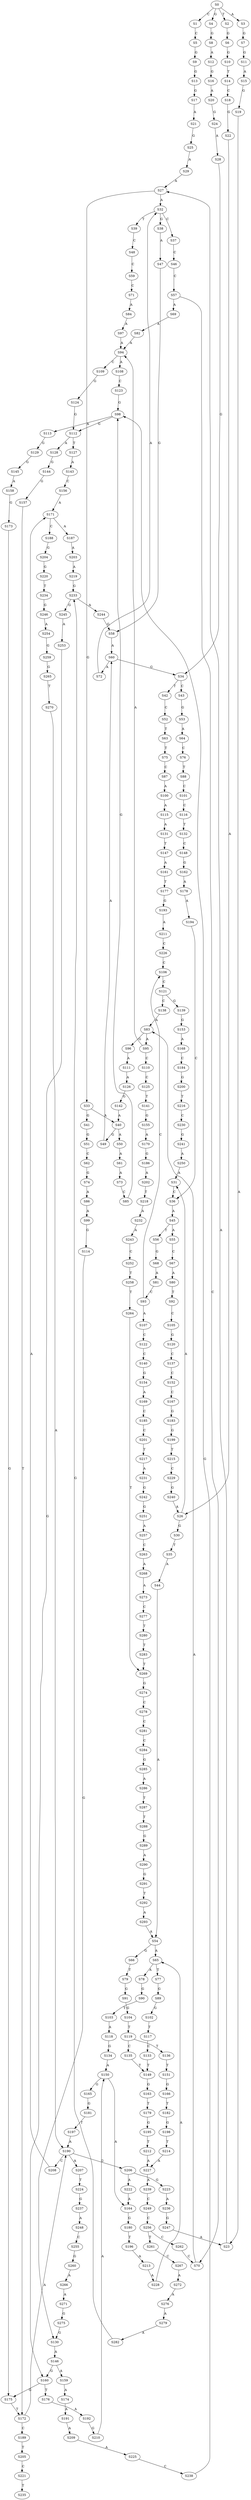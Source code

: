 strict digraph  {
	S0 -> S1 [ label = C ];
	S0 -> S2 [ label = T ];
	S0 -> S3 [ label = A ];
	S0 -> S4 [ label = G ];
	S1 -> S5 [ label = C ];
	S2 -> S6 [ label = G ];
	S3 -> S7 [ label = G ];
	S4 -> S8 [ label = G ];
	S5 -> S9 [ label = G ];
	S6 -> S10 [ label = G ];
	S7 -> S11 [ label = G ];
	S8 -> S12 [ label = A ];
	S9 -> S13 [ label = G ];
	S10 -> S14 [ label = T ];
	S11 -> S15 [ label = A ];
	S12 -> S16 [ label = G ];
	S13 -> S17 [ label = G ];
	S14 -> S18 [ label = C ];
	S15 -> S19 [ label = G ];
	S16 -> S20 [ label = A ];
	S17 -> S21 [ label = A ];
	S18 -> S22 [ label = G ];
	S19 -> S23 [ label = A ];
	S20 -> S24 [ label = G ];
	S21 -> S25 [ label = G ];
	S22 -> S26 [ label = A ];
	S23 -> S27 [ label = A ];
	S24 -> S28 [ label = A ];
	S25 -> S29 [ label = A ];
	S26 -> S30 [ label = G ];
	S26 -> S31 [ label = A ];
	S27 -> S32 [ label = A ];
	S27 -> S33 [ label = G ];
	S28 -> S34 [ label = G ];
	S29 -> S27 [ label = A ];
	S30 -> S35 [ label = T ];
	S31 -> S36 [ label = C ];
	S32 -> S37 [ label = C ];
	S32 -> S38 [ label = G ];
	S32 -> S39 [ label = T ];
	S33 -> S40 [ label = A ];
	S33 -> S41 [ label = G ];
	S34 -> S42 [ label = T ];
	S34 -> S43 [ label = C ];
	S35 -> S44 [ label = A ];
	S36 -> S45 [ label = A ];
	S37 -> S46 [ label = C ];
	S38 -> S47 [ label = A ];
	S39 -> S48 [ label = C ];
	S40 -> S49 [ label = G ];
	S40 -> S50 [ label = A ];
	S41 -> S51 [ label = G ];
	S42 -> S52 [ label = C ];
	S43 -> S53 [ label = G ];
	S44 -> S54 [ label = A ];
	S45 -> S55 [ label = A ];
	S45 -> S56 [ label = T ];
	S46 -> S57 [ label = C ];
	S47 -> S58 [ label = G ];
	S48 -> S59 [ label = C ];
	S49 -> S60 [ label = A ];
	S50 -> S61 [ label = A ];
	S51 -> S62 [ label = C ];
	S52 -> S63 [ label = T ];
	S53 -> S64 [ label = A ];
	S54 -> S65 [ label = A ];
	S54 -> S66 [ label = G ];
	S55 -> S67 [ label = C ];
	S56 -> S68 [ label = G ];
	S57 -> S69 [ label = A ];
	S57 -> S70 [ label = C ];
	S58 -> S60 [ label = A ];
	S59 -> S71 [ label = C ];
	S60 -> S72 [ label = A ];
	S60 -> S34 [ label = G ];
	S61 -> S73 [ label = A ];
	S62 -> S74 [ label = G ];
	S63 -> S75 [ label = T ];
	S64 -> S76 [ label = C ];
	S65 -> S77 [ label = T ];
	S65 -> S78 [ label = A ];
	S66 -> S79 [ label = T ];
	S67 -> S80 [ label = A ];
	S68 -> S81 [ label = A ];
	S69 -> S82 [ label = A ];
	S70 -> S83 [ label = A ];
	S71 -> S84 [ label = A ];
	S72 -> S32 [ label = A ];
	S73 -> S85 [ label = C ];
	S74 -> S86 [ label = A ];
	S75 -> S87 [ label = C ];
	S76 -> S88 [ label = T ];
	S77 -> S89 [ label = G ];
	S78 -> S90 [ label = G ];
	S79 -> S91 [ label = G ];
	S80 -> S92 [ label = T ];
	S81 -> S93 [ label = C ];
	S82 -> S94 [ label = A ];
	S83 -> S95 [ label = A ];
	S83 -> S96 [ label = G ];
	S84 -> S97 [ label = A ];
	S85 -> S98 [ label = G ];
	S86 -> S99 [ label = A ];
	S87 -> S100 [ label = A ];
	S88 -> S101 [ label = C ];
	S89 -> S102 [ label = G ];
	S90 -> S103 [ label = T ];
	S91 -> S104 [ label = G ];
	S92 -> S105 [ label = C ];
	S93 -> S106 [ label = C ];
	S93 -> S107 [ label = A ];
	S94 -> S108 [ label = A ];
	S94 -> S109 [ label = C ];
	S95 -> S110 [ label = C ];
	S95 -> S94 [ label = A ];
	S96 -> S111 [ label = A ];
	S97 -> S94 [ label = A ];
	S98 -> S112 [ label = G ];
	S98 -> S113 [ label = A ];
	S99 -> S114 [ label = G ];
	S100 -> S115 [ label = A ];
	S101 -> S116 [ label = C ];
	S102 -> S117 [ label = T ];
	S103 -> S118 [ label = A ];
	S104 -> S119 [ label = T ];
	S105 -> S120 [ label = G ];
	S106 -> S121 [ label = C ];
	S107 -> S122 [ label = C ];
	S108 -> S123 [ label = C ];
	S109 -> S124 [ label = G ];
	S110 -> S125 [ label = C ];
	S111 -> S126 [ label = A ];
	S112 -> S127 [ label = T ];
	S112 -> S128 [ label = A ];
	S113 -> S129 [ label = G ];
	S114 -> S130 [ label = G ];
	S115 -> S131 [ label = A ];
	S116 -> S132 [ label = T ];
	S117 -> S133 [ label = C ];
	S118 -> S134 [ label = G ];
	S119 -> S135 [ label = C ];
	S119 -> S136 [ label = T ];
	S120 -> S137 [ label = C ];
	S121 -> S138 [ label = C ];
	S121 -> S139 [ label = G ];
	S122 -> S140 [ label = C ];
	S123 -> S98 [ label = G ];
	S124 -> S112 [ label = G ];
	S125 -> S141 [ label = T ];
	S126 -> S142 [ label = G ];
	S127 -> S143 [ label = A ];
	S128 -> S144 [ label = G ];
	S129 -> S145 [ label = G ];
	S130 -> S146 [ label = A ];
	S131 -> S147 [ label = T ];
	S132 -> S148 [ label = C ];
	S133 -> S149 [ label = T ];
	S134 -> S150 [ label = A ];
	S135 -> S149 [ label = T ];
	S136 -> S151 [ label = T ];
	S137 -> S152 [ label = C ];
	S138 -> S83 [ label = A ];
	S139 -> S153 [ label = G ];
	S140 -> S154 [ label = G ];
	S141 -> S155 [ label = G ];
	S142 -> S40 [ label = A ];
	S143 -> S156 [ label = C ];
	S144 -> S157 [ label = G ];
	S145 -> S158 [ label = A ];
	S146 -> S159 [ label = A ];
	S146 -> S160 [ label = G ];
	S147 -> S161 [ label = A ];
	S148 -> S162 [ label = G ];
	S149 -> S163 [ label = G ];
	S150 -> S164 [ label = A ];
	S150 -> S165 [ label = G ];
	S151 -> S166 [ label = G ];
	S152 -> S167 [ label = C ];
	S153 -> S168 [ label = A ];
	S154 -> S169 [ label = A ];
	S155 -> S170 [ label = A ];
	S156 -> S171 [ label = A ];
	S157 -> S172 [ label = T ];
	S158 -> S173 [ label = G ];
	S159 -> S174 [ label = A ];
	S160 -> S175 [ label = G ];
	S160 -> S176 [ label = T ];
	S161 -> S177 [ label = T ];
	S162 -> S178 [ label = A ];
	S163 -> S179 [ label = T ];
	S164 -> S180 [ label = G ];
	S165 -> S181 [ label = G ];
	S166 -> S182 [ label = T ];
	S167 -> S183 [ label = G ];
	S168 -> S184 [ label = C ];
	S169 -> S185 [ label = C ];
	S170 -> S186 [ label = G ];
	S171 -> S187 [ label = A ];
	S171 -> S188 [ label = C ];
	S172 -> S189 [ label = C ];
	S172 -> S190 [ label = A ];
	S173 -> S175 [ label = G ];
	S174 -> S191 [ label = A ];
	S175 -> S172 [ label = T ];
	S176 -> S192 [ label = A ];
	S177 -> S193 [ label = G ];
	S178 -> S194 [ label = A ];
	S179 -> S195 [ label = G ];
	S180 -> S196 [ label = T ];
	S181 -> S197 [ label = T ];
	S182 -> S198 [ label = G ];
	S183 -> S199 [ label = G ];
	S184 -> S200 [ label = G ];
	S185 -> S201 [ label = C ];
	S186 -> S202 [ label = A ];
	S187 -> S203 [ label = A ];
	S188 -> S204 [ label = G ];
	S189 -> S205 [ label = T ];
	S190 -> S206 [ label = G ];
	S190 -> S207 [ label = A ];
	S190 -> S208 [ label = C ];
	S191 -> S209 [ label = A ];
	S192 -> S210 [ label = G ];
	S193 -> S211 [ label = A ];
	S194 -> S36 [ label = C ];
	S195 -> S212 [ label = T ];
	S196 -> S213 [ label = A ];
	S197 -> S190 [ label = A ];
	S198 -> S214 [ label = T ];
	S199 -> S215 [ label = T ];
	S200 -> S216 [ label = T ];
	S201 -> S217 [ label = T ];
	S202 -> S218 [ label = T ];
	S203 -> S219 [ label = A ];
	S204 -> S220 [ label = G ];
	S205 -> S221 [ label = C ];
	S206 -> S222 [ label = A ];
	S206 -> S223 [ label = G ];
	S207 -> S224 [ label = T ];
	S208 -> S171 [ label = A ];
	S209 -> S225 [ label = A ];
	S210 -> S150 [ label = A ];
	S211 -> S226 [ label = C ];
	S212 -> S227 [ label = A ];
	S213 -> S228 [ label = A ];
	S214 -> S227 [ label = A ];
	S215 -> S229 [ label = C ];
	S216 -> S230 [ label = C ];
	S217 -> S231 [ label = A ];
	S218 -> S232 [ label = A ];
	S219 -> S233 [ label = G ];
	S220 -> S234 [ label = T ];
	S221 -> S235 [ label = T ];
	S222 -> S164 [ label = A ];
	S223 -> S236 [ label = A ];
	S224 -> S237 [ label = G ];
	S225 -> S238 [ label = C ];
	S226 -> S106 [ label = C ];
	S227 -> S239 [ label = A ];
	S228 -> S65 [ label = A ];
	S229 -> S240 [ label = G ];
	S230 -> S241 [ label = G ];
	S231 -> S242 [ label = G ];
	S232 -> S243 [ label = A ];
	S233 -> S244 [ label = A ];
	S233 -> S245 [ label = G ];
	S234 -> S246 [ label = G ];
	S236 -> S247 [ label = G ];
	S237 -> S248 [ label = A ];
	S238 -> S98 [ label = G ];
	S239 -> S249 [ label = C ];
	S240 -> S26 [ label = A ];
	S241 -> S250 [ label = A ];
	S242 -> S251 [ label = G ];
	S243 -> S252 [ label = C ];
	S244 -> S58 [ label = G ];
	S245 -> S253 [ label = A ];
	S246 -> S254 [ label = A ];
	S247 -> S23 [ label = A ];
	S248 -> S255 [ label = C ];
	S249 -> S256 [ label = C ];
	S250 -> S31 [ label = A ];
	S251 -> S257 [ label = A ];
	S252 -> S258 [ label = T ];
	S253 -> S160 [ label = G ];
	S254 -> S259 [ label = G ];
	S255 -> S260 [ label = G ];
	S256 -> S261 [ label = T ];
	S256 -> S262 [ label = C ];
	S257 -> S263 [ label = C ];
	S258 -> S264 [ label = T ];
	S259 -> S265 [ label = G ];
	S260 -> S266 [ label = A ];
	S261 -> S267 [ label = C ];
	S262 -> S70 [ label = C ];
	S263 -> S268 [ label = A ];
	S264 -> S269 [ label = T ];
	S265 -> S270 [ label = T ];
	S266 -> S271 [ label = A ];
	S267 -> S272 [ label = A ];
	S268 -> S273 [ label = A ];
	S269 -> S274 [ label = G ];
	S270 -> S190 [ label = A ];
	S271 -> S275 [ label = G ];
	S272 -> S276 [ label = A ];
	S273 -> S277 [ label = C ];
	S274 -> S278 [ label = C ];
	S275 -> S130 [ label = G ];
	S276 -> S279 [ label = A ];
	S277 -> S280 [ label = T ];
	S278 -> S281 [ label = C ];
	S279 -> S282 [ label = A ];
	S280 -> S283 [ label = T ];
	S281 -> S284 [ label = C ];
	S282 -> S233 [ label = G ];
	S283 -> S269 [ label = T ];
	S284 -> S285 [ label = G ];
	S285 -> S286 [ label = A ];
	S286 -> S287 [ label = T ];
	S287 -> S288 [ label = T ];
	S288 -> S289 [ label = G ];
	S289 -> S290 [ label = A ];
	S290 -> S291 [ label = G ];
	S291 -> S292 [ label = T ];
	S292 -> S293 [ label = A ];
	S293 -> S54 [ label = A ];
}
